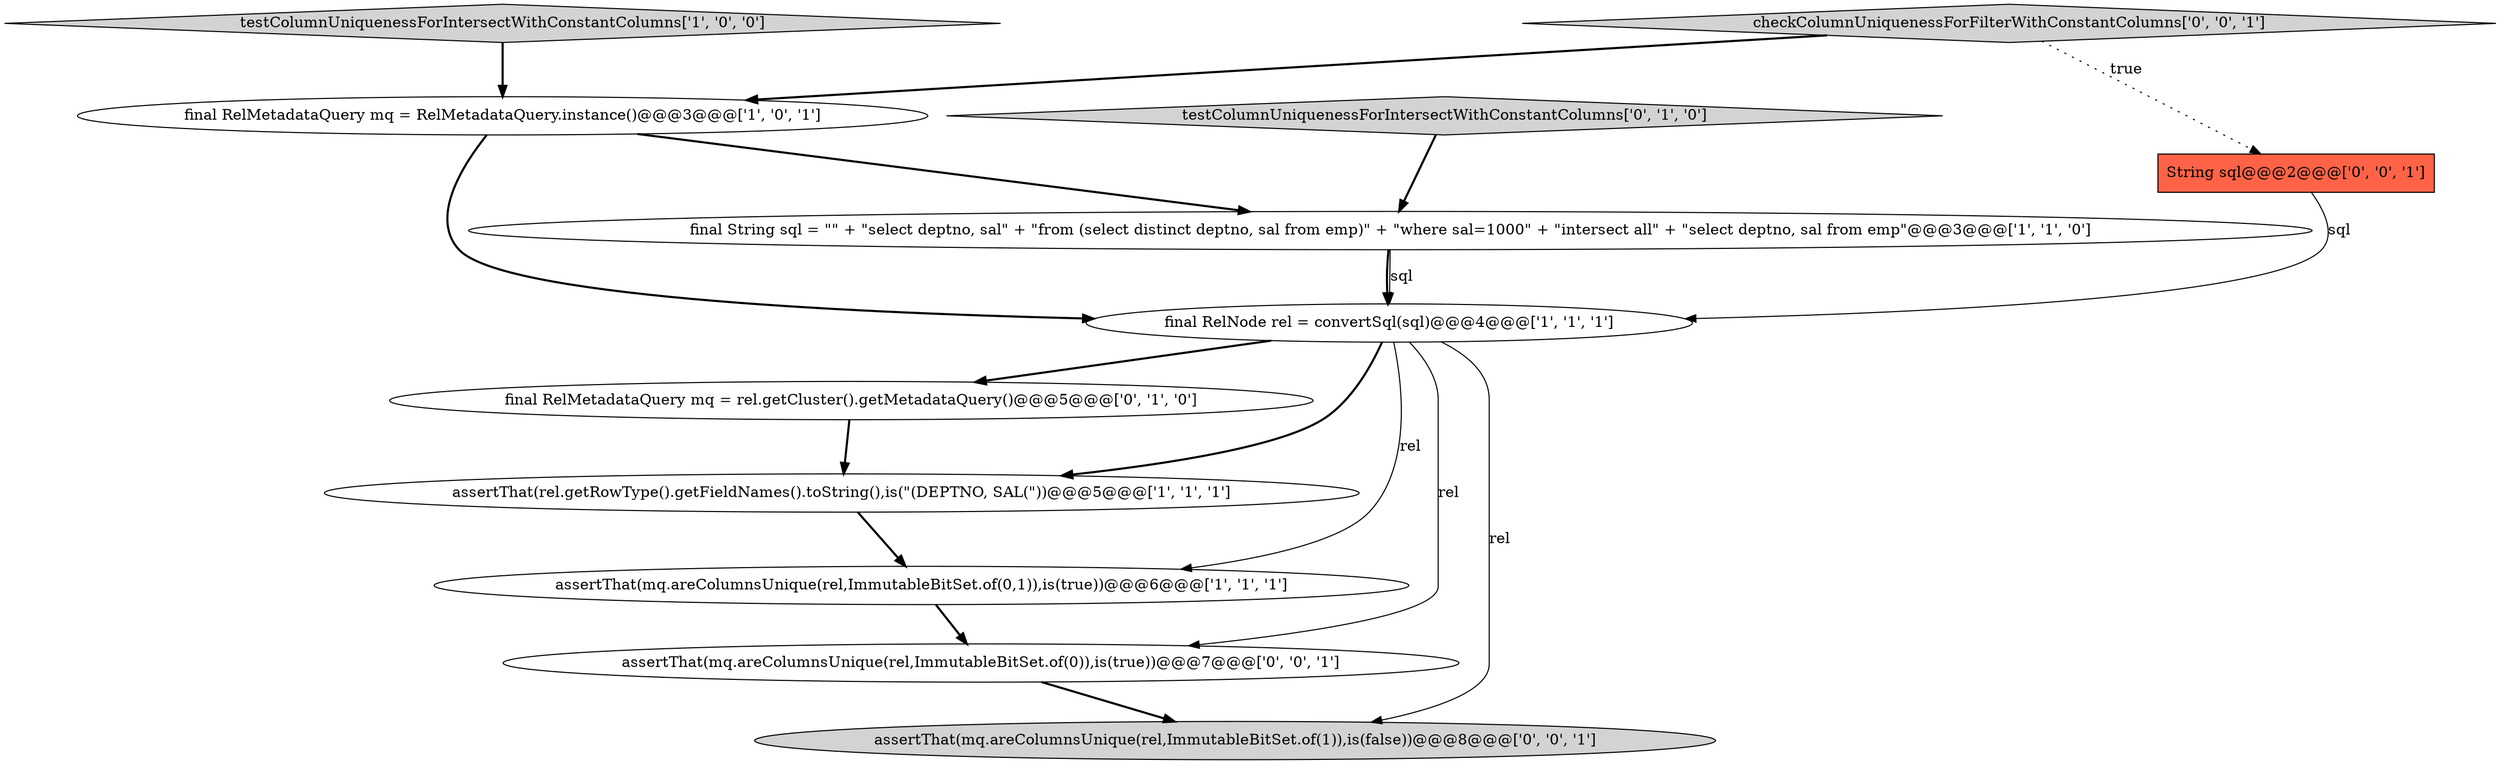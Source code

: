digraph {
4 [style = filled, label = "assertThat(rel.getRowType().getFieldNames().toString(),is(\"(DEPTNO, SAL(\"))@@@5@@@['1', '1', '1']", fillcolor = white, shape = ellipse image = "AAA0AAABBB1BBB"];
7 [style = filled, label = "final RelMetadataQuery mq = rel.getCluster().getMetadataQuery()@@@5@@@['0', '1', '0']", fillcolor = white, shape = ellipse image = "AAA1AAABBB2BBB"];
2 [style = filled, label = "final String sql = \"\" + \"select deptno, sal\" + \"from (select distinct deptno, sal from emp)\" + \"where sal=1000\" + \"intersect all\" + \"select deptno, sal from emp\"@@@3@@@['1', '1', '0']", fillcolor = white, shape = ellipse image = "AAA0AAABBB1BBB"];
11 [style = filled, label = "assertThat(mq.areColumnsUnique(rel,ImmutableBitSet.of(0)),is(true))@@@7@@@['0', '0', '1']", fillcolor = white, shape = ellipse image = "AAA0AAABBB3BBB"];
10 [style = filled, label = "checkColumnUniquenessForFilterWithConstantColumns['0', '0', '1']", fillcolor = lightgray, shape = diamond image = "AAA0AAABBB3BBB"];
8 [style = filled, label = "assertThat(mq.areColumnsUnique(rel,ImmutableBitSet.of(1)),is(false))@@@8@@@['0', '0', '1']", fillcolor = lightgray, shape = ellipse image = "AAA0AAABBB3BBB"];
9 [style = filled, label = "String sql@@@2@@@['0', '0', '1']", fillcolor = tomato, shape = box image = "AAA0AAABBB3BBB"];
0 [style = filled, label = "testColumnUniquenessForIntersectWithConstantColumns['1', '0', '0']", fillcolor = lightgray, shape = diamond image = "AAA0AAABBB1BBB"];
1 [style = filled, label = "final RelNode rel = convertSql(sql)@@@4@@@['1', '1', '1']", fillcolor = white, shape = ellipse image = "AAA0AAABBB1BBB"];
5 [style = filled, label = "assertThat(mq.areColumnsUnique(rel,ImmutableBitSet.of(0,1)),is(true))@@@6@@@['1', '1', '1']", fillcolor = white, shape = ellipse image = "AAA0AAABBB1BBB"];
3 [style = filled, label = "final RelMetadataQuery mq = RelMetadataQuery.instance()@@@3@@@['1', '0', '1']", fillcolor = white, shape = ellipse image = "AAA0AAABBB1BBB"];
6 [style = filled, label = "testColumnUniquenessForIntersectWithConstantColumns['0', '1', '0']", fillcolor = lightgray, shape = diamond image = "AAA0AAABBB2BBB"];
2->1 [style = solid, label="sql"];
4->5 [style = bold, label=""];
1->11 [style = solid, label="rel"];
3->1 [style = bold, label=""];
10->3 [style = bold, label=""];
1->7 [style = bold, label=""];
1->5 [style = solid, label="rel"];
0->3 [style = bold, label=""];
7->4 [style = bold, label=""];
5->11 [style = bold, label=""];
11->8 [style = bold, label=""];
2->1 [style = bold, label=""];
1->8 [style = solid, label="rel"];
10->9 [style = dotted, label="true"];
3->2 [style = bold, label=""];
9->1 [style = solid, label="sql"];
6->2 [style = bold, label=""];
1->4 [style = bold, label=""];
}
